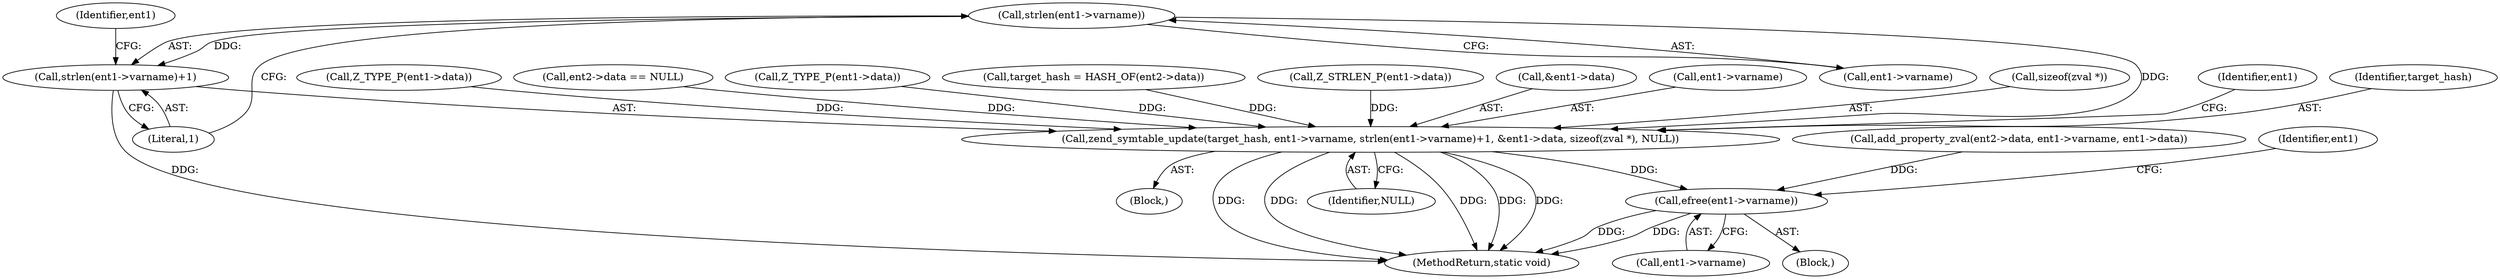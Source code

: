 digraph "0_php-src_a14fdb9746262549bbbb96abb87338bacd147e1b?w=1_0@API" {
"1000504" [label="(Call,strlen(ent1->varname))"];
"1000498" [label="(Call,zend_symtable_update(target_hash, ent1->varname, strlen(ent1->varname)+1, &ent1->data, sizeof(zval *), NULL))"];
"1000516" [label="(Call,efree(ent1->varname))"];
"1000503" [label="(Call,strlen(ent1->varname)+1)"];
"1000348" [label="(Block,)"];
"1000509" [label="(Call,&ent1->data)"];
"1000497" [label="(Block,)"];
"1000482" [label="(Call,add_property_zval(ent2->data, ent1->varname, ent1->data))"];
"1000503" [label="(Call,strlen(ent1->varname)+1)"];
"1000500" [label="(Call,ent1->varname)"];
"1000513" [label="(Call,sizeof(zval *))"];
"1000517" [label="(Call,ent1->varname)"];
"1000498" [label="(Call,zend_symtable_update(target_hash, ent1->varname, strlen(ent1->varname)+1, &ent1->data, sizeof(zval *), NULL))"];
"1000518" [label="(Identifier,ent1)"];
"1000499" [label="(Identifier,target_hash)"];
"1000505" [label="(Call,ent1->varname)"];
"1000504" [label="(Call,strlen(ent1->varname))"];
"1000359" [label="(Call,Z_TYPE_P(ent1->data))"];
"1000309" [label="(Call,ent2->data == NULL)"];
"1000264" [label="(Call,Z_TYPE_P(ent1->data))"];
"1000511" [label="(Identifier,ent1)"];
"1000508" [label="(Literal,1)"];
"1000532" [label="(Identifier,ent1)"];
"1000580" [label="(MethodReturn,static void)"];
"1000338" [label="(Call,target_hash = HASH_OF(ent2->data))"];
"1000365" [label="(Call,Z_STRLEN_P(ent1->data))"];
"1000516" [label="(Call,efree(ent1->varname))"];
"1000515" [label="(Identifier,NULL)"];
"1000504" -> "1000503"  [label="AST: "];
"1000504" -> "1000505"  [label="CFG: "];
"1000505" -> "1000504"  [label="AST: "];
"1000508" -> "1000504"  [label="CFG: "];
"1000504" -> "1000498"  [label="DDG: "];
"1000504" -> "1000503"  [label="DDG: "];
"1000498" -> "1000497"  [label="AST: "];
"1000498" -> "1000515"  [label="CFG: "];
"1000499" -> "1000498"  [label="AST: "];
"1000500" -> "1000498"  [label="AST: "];
"1000503" -> "1000498"  [label="AST: "];
"1000509" -> "1000498"  [label="AST: "];
"1000513" -> "1000498"  [label="AST: "];
"1000515" -> "1000498"  [label="AST: "];
"1000518" -> "1000498"  [label="CFG: "];
"1000498" -> "1000580"  [label="DDG: "];
"1000498" -> "1000580"  [label="DDG: "];
"1000498" -> "1000580"  [label="DDG: "];
"1000498" -> "1000580"  [label="DDG: "];
"1000498" -> "1000580"  [label="DDG: "];
"1000338" -> "1000498"  [label="DDG: "];
"1000264" -> "1000498"  [label="DDG: "];
"1000365" -> "1000498"  [label="DDG: "];
"1000359" -> "1000498"  [label="DDG: "];
"1000309" -> "1000498"  [label="DDG: "];
"1000498" -> "1000516"  [label="DDG: "];
"1000516" -> "1000348"  [label="AST: "];
"1000516" -> "1000517"  [label="CFG: "];
"1000517" -> "1000516"  [label="AST: "];
"1000532" -> "1000516"  [label="CFG: "];
"1000516" -> "1000580"  [label="DDG: "];
"1000516" -> "1000580"  [label="DDG: "];
"1000482" -> "1000516"  [label="DDG: "];
"1000503" -> "1000508"  [label="CFG: "];
"1000508" -> "1000503"  [label="AST: "];
"1000511" -> "1000503"  [label="CFG: "];
"1000503" -> "1000580"  [label="DDG: "];
}
